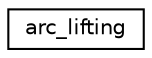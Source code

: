 digraph "Graphical Class Hierarchy"
{
  edge [fontname="Helvetica",fontsize="10",labelfontname="Helvetica",labelfontsize="10"];
  node [fontname="Helvetica",fontsize="10",shape=record];
  rankdir="LR";
  Node0 [label="arc_lifting",height=0.2,width=0.4,color="black", fillcolor="white", style="filled",URL="$dc/db7/classarc__lifting.html"];
}
